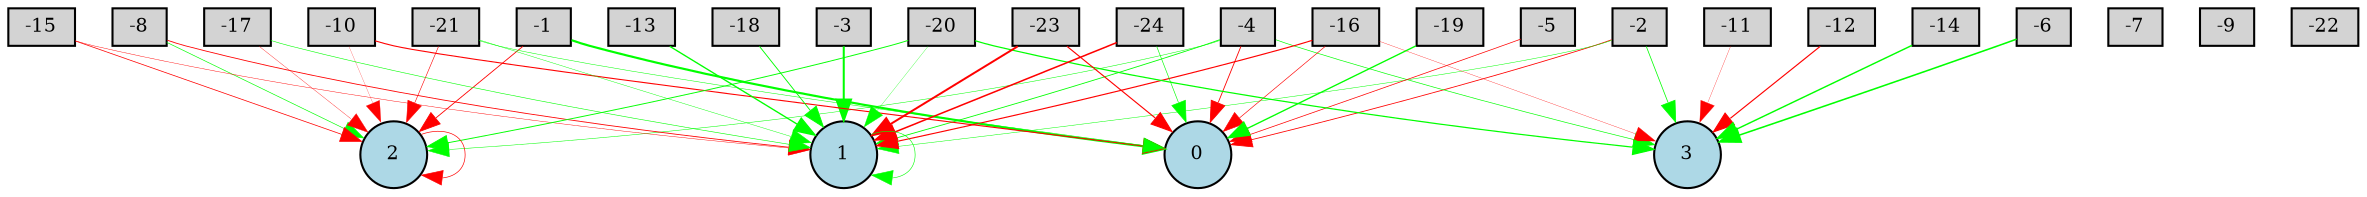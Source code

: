 digraph {
	node [fontsize=9 height=0.2 shape=circle width=0.2]
	-1 [fillcolor=lightgray shape=box style=filled]
	-2 [fillcolor=lightgray shape=box style=filled]
	-3 [fillcolor=lightgray shape=box style=filled]
	-4 [fillcolor=lightgray shape=box style=filled]
	-5 [fillcolor=lightgray shape=box style=filled]
	-6 [fillcolor=lightgray shape=box style=filled]
	-7 [fillcolor=lightgray shape=box style=filled]
	-8 [fillcolor=lightgray shape=box style=filled]
	-9 [fillcolor=lightgray shape=box style=filled]
	-10 [fillcolor=lightgray shape=box style=filled]
	-11 [fillcolor=lightgray shape=box style=filled]
	-12 [fillcolor=lightgray shape=box style=filled]
	-13 [fillcolor=lightgray shape=box style=filled]
	-14 [fillcolor=lightgray shape=box style=filled]
	-15 [fillcolor=lightgray shape=box style=filled]
	-16 [fillcolor=lightgray shape=box style=filled]
	-17 [fillcolor=lightgray shape=box style=filled]
	-18 [fillcolor=lightgray shape=box style=filled]
	-19 [fillcolor=lightgray shape=box style=filled]
	-20 [fillcolor=lightgray shape=box style=filled]
	-21 [fillcolor=lightgray shape=box style=filled]
	-22 [fillcolor=lightgray shape=box style=filled]
	-23 [fillcolor=lightgray shape=box style=filled]
	-24 [fillcolor=lightgray shape=box style=filled]
	0 [fillcolor=lightblue style=filled]
	1 [fillcolor=lightblue style=filled]
	2 [fillcolor=lightblue style=filled]
	3 [fillcolor=lightblue style=filled]
	-20 -> 2 [color=green penwidth=0.45196188650828184 style=solid]
	-23 -> 0 [color=red penwidth=0.5431988910097717 style=solid]
	-10 -> 2 [color=red penwidth=0.1068327422840345 style=solid]
	-2 -> 0 [color=red penwidth=0.3934806883117352 style=solid]
	-24 -> 1 [color=red penwidth=0.7438204989109704 style=solid]
	-16 -> 3 [color=red penwidth=0.1524896396326894 style=solid]
	-6 -> 3 [color=green penwidth=0.7513963868712786 style=solid]
	-15 -> 2 [color=red penwidth=0.35296473297939257 style=solid]
	-4 -> 2 [color=green penwidth=0.24012881510504613 style=solid]
	-18 -> 1 [color=green penwidth=0.4355669453393043 style=solid]
	-21 -> 1 [color=green penwidth=0.207845388939669 style=solid]
	-8 -> 1 [color=red penwidth=0.40315538178192223 style=solid]
	-17 -> 1 [color=green penwidth=0.27387075393163074 style=solid]
	-20 -> 3 [color=green penwidth=0.5898045670303738 style=solid]
	-1 -> 0 [color=green penwidth=1.0382130366433697 style=solid]
	-2 -> 1 [color=green penwidth=0.23185366118006553 style=solid]
	-15 -> 1 [color=red penwidth=0.20623485877463368 style=solid]
	-4 -> 3 [color=green penwidth=0.318456599900525 style=solid]
	-21 -> 0 [color=green penwidth=0.23481024699473382 style=solid]
	-16 -> 0 [color=red penwidth=0.30253774145741263 style=solid]
	-8 -> 2 [color=green penwidth=0.31269223333606055 style=solid]
	2 -> 2 [color=red penwidth=0.32441416804364176 style=solid]
	1 -> 1 [color=green penwidth=0.28367293555399753 style=solid]
	-5 -> 0 [color=red penwidth=0.3483359952010182 style=solid]
	-14 -> 3 [color=green penwidth=0.6830880267993048 style=solid]
	-17 -> 2 [color=red penwidth=0.16529396384007655 style=solid]
	-1 -> 2 [color=red penwidth=0.4148460157839753 style=solid]
	-11 -> 3 [color=red penwidth=0.13680180384791518 style=solid]
	-16 -> 1 [color=red penwidth=0.55004399254638 style=solid]
	-3 -> 1 [color=green penwidth=0.9768542778608379 style=solid]
	-4 -> 0 [color=red penwidth=0.41304328834346193 style=solid]
	-13 -> 1 [color=green penwidth=0.6446522157443932 style=solid]
	-19 -> 0 [color=green penwidth=0.6416988473241378 style=solid]
	-20 -> 1 [color=green penwidth=0.13992155699736936 style=solid]
	-23 -> 1 [color=red penwidth=0.9463529923248238 style=solid]
	-12 -> 3 [color=red penwidth=0.5516286375853241 style=solid]
	-2 -> 3 [color=green penwidth=0.36494163413768477 style=solid]
	-21 -> 2 [color=red penwidth=0.2798751672478544 style=solid]
	-24 -> 0 [color=green penwidth=0.3035971091394002 style=solid]
	-10 -> 0 [color=red penwidth=0.5233886026834311 style=solid]
	-4 -> 1 [color=green penwidth=0.40416616061576216 style=solid]
}
